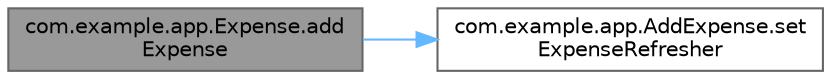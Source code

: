 digraph "com.example.app.Expense.addExpense"
{
 // LATEX_PDF_SIZE
  bgcolor="transparent";
  edge [fontname=Helvetica,fontsize=10,labelfontname=Helvetica,labelfontsize=10];
  node [fontname=Helvetica,fontsize=10,shape=box,height=0.2,width=0.4];
  rankdir="LR";
  Node1 [id="Node000001",label="com.example.app.Expense.add\lExpense",height=0.2,width=0.4,color="gray40", fillcolor="grey60", style="filled", fontcolor="black",tooltip=" "];
  Node1 -> Node2 [id="edge2_Node000001_Node000002",color="steelblue1",style="solid",tooltip=" "];
  Node2 [id="Node000002",label="com.example.app.AddExpense.set\lExpenseRefresher",height=0.2,width=0.4,color="grey40", fillcolor="white", style="filled",URL="$classcom_1_1example_1_1app_1_1_add_expense.html#ac5fb6e57364e3cc0133bb1e3f9c3a304",tooltip=" "];
}
